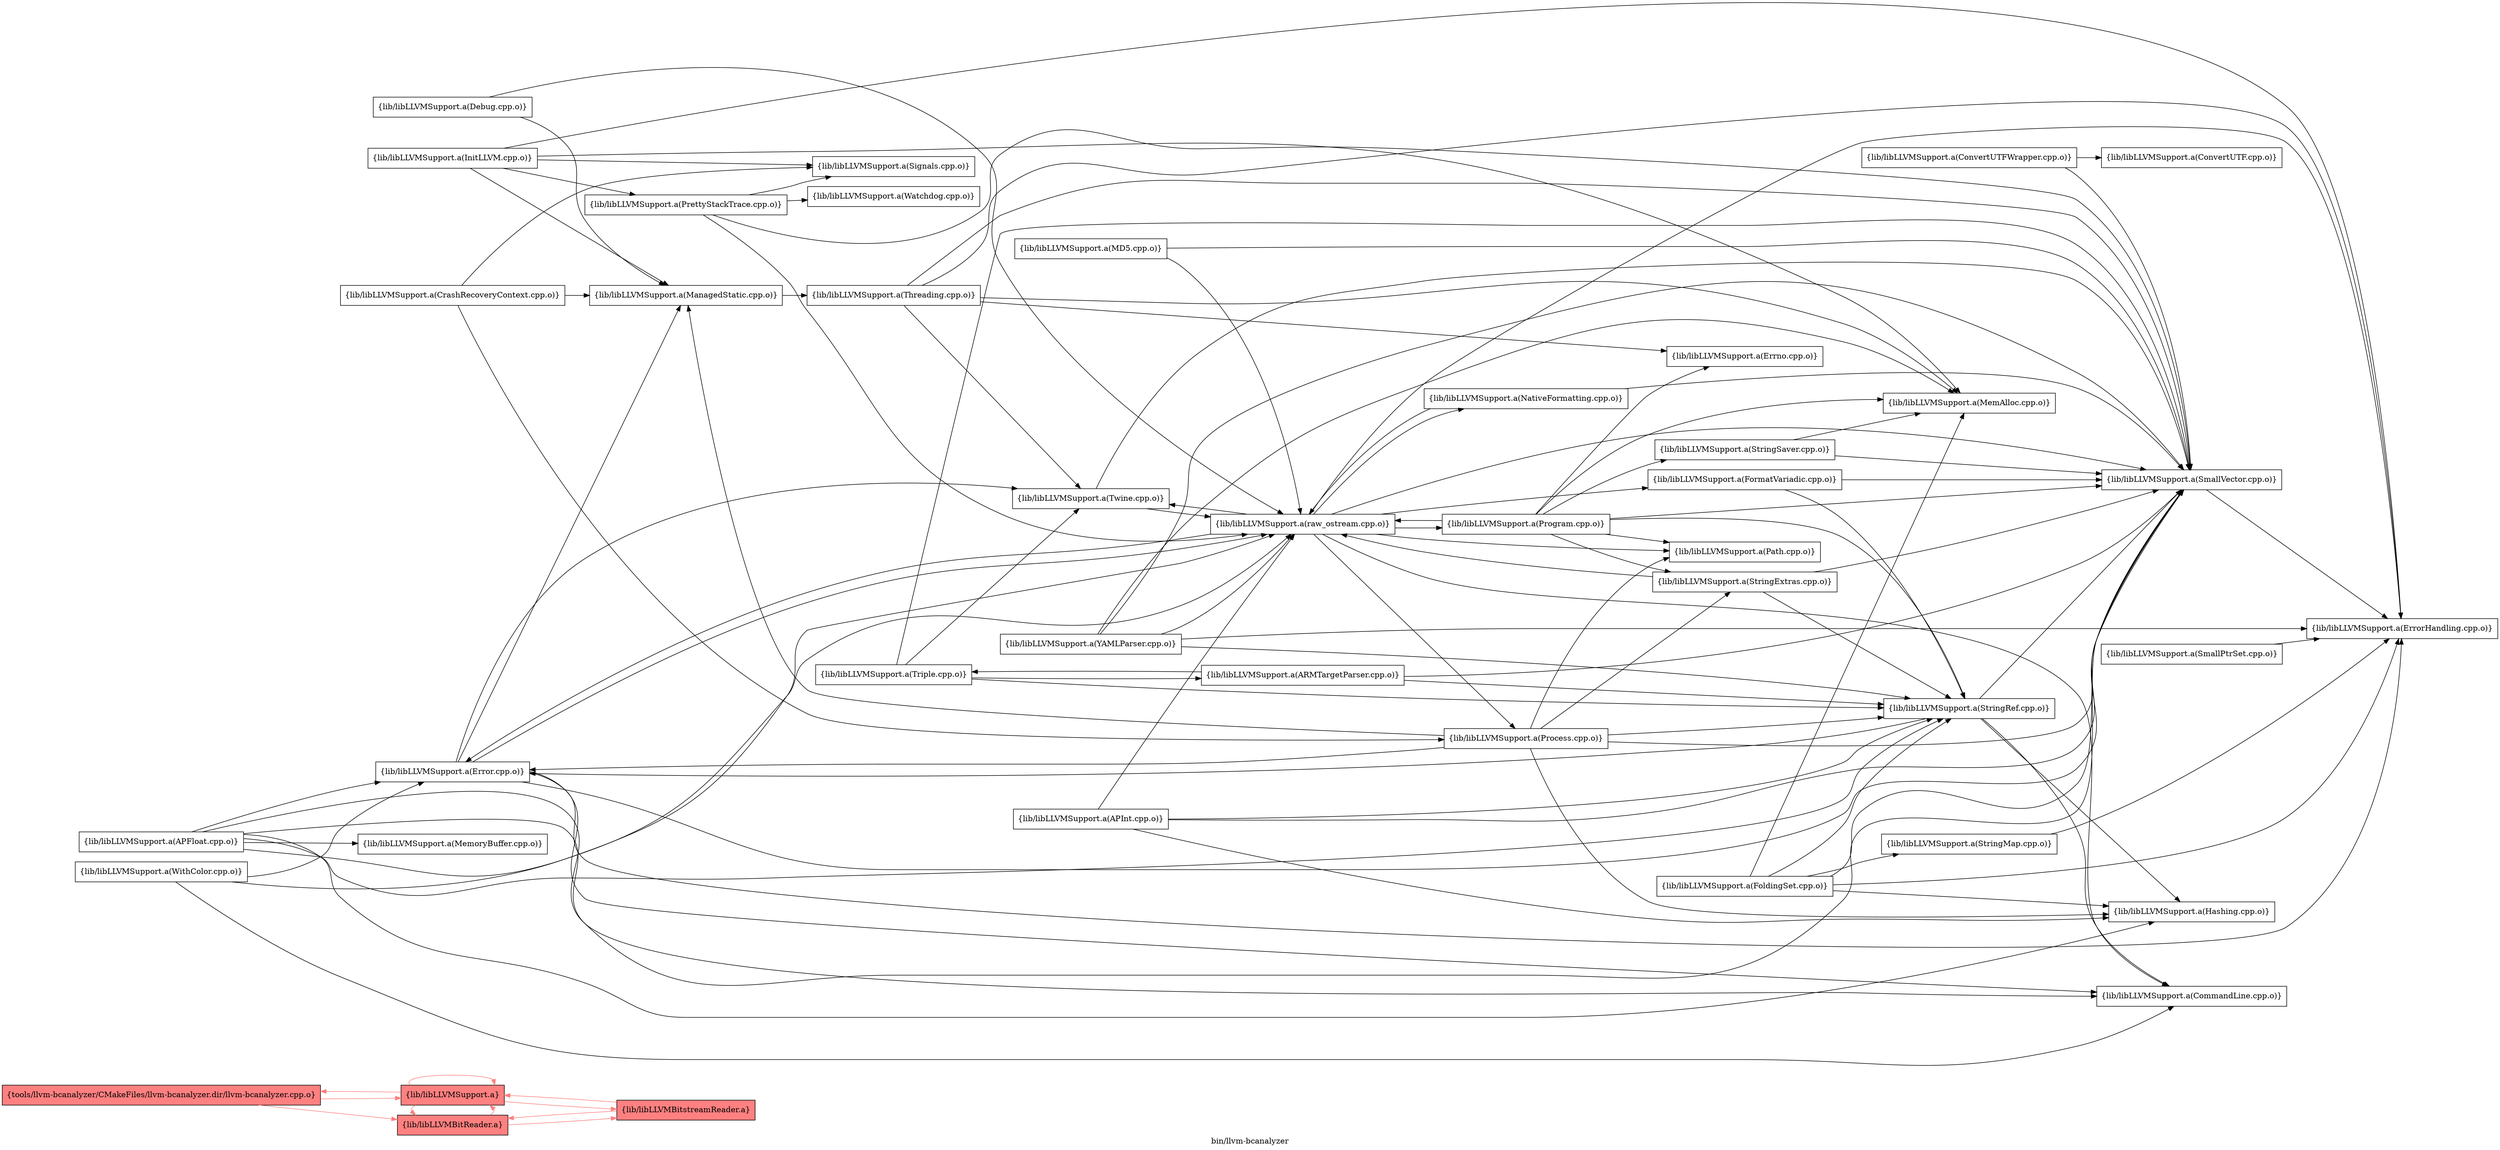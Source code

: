 digraph "bin/llvm-bcanalyzer" {
	label="bin/llvm-bcanalyzer";
	rankdir="LR"
	{ rank=same; Node0x563b8edfff48;  }
	{ rank=same; Node0x563b8edff7c8; Node0x563b8ee01668;  }

	Node0x563b8edfff48 [shape=record,shape=box,style=filled,fillcolor="1.000000 0.5 1",group=1,label="{tools/llvm-bcanalyzer/CMakeFiles/llvm-bcanalyzer.dir/llvm-bcanalyzer.cpp.o}"];
	Node0x563b8edfff48 -> Node0x563b8edff7c8[color="1.000000 0.5 1"];
	Node0x563b8edfff48 -> Node0x563b8ee01668[color="1.000000 0.5 1"];
	Node0x563b8edff7c8 [shape=record,shape=box,style=filled,fillcolor="1.000000 0.5 1",group=1,label="{lib/libLLVMBitReader.a}"];
	Node0x563b8edff7c8 -> Node0x563b8ee01118[color="1.000000 0.5 1"];
	Node0x563b8edff7c8 -> Node0x563b8ee01668[color="1.000000 0.5 1"];
	Node0x563b8ee01668 [shape=record,shape=box,style=filled,fillcolor="1.000000 0.5 1",group=1,label="{lib/libLLVMSupport.a}"];
	Node0x563b8ee01668 -> Node0x563b8edfff48[color="1.000000 0.5 1"];
	Node0x563b8ee01668 -> Node0x563b8edff7c8[color="1.000000 0.5 1"];
	Node0x563b8ee01668 -> Node0x563b8ee01668[color="1.000000 0.5 1"];
	Node0x563b8ee01668 -> Node0x563b8ee01118[color="1.000000 0.5 1"];
	Node0x563b8ee01118 [shape=record,shape=box,style=filled,fillcolor="1.000000 0.5 1",group=1,label="{lib/libLLVMBitstreamReader.a}"];
	Node0x563b8ee01118 -> Node0x563b8edff7c8[color="1.000000 0.5 1"];
	Node0x563b8ee01118 -> Node0x563b8ee01668[color="1.000000 0.5 1"];
	Node0x563b8ee012a8 [shape=record,shape=box,group=0,label="{lib/libLLVMSupport.a(ConvertUTFWrapper.cpp.o)}"];
	Node0x563b8ee012a8 -> Node0x563b8ee01168;
	Node0x563b8ee012a8 -> Node0x563b8ee00308;
	Node0x563b8ee01168 [shape=record,shape=box,group=0,label="{lib/libLLVMSupport.a(ConvertUTF.cpp.o)}"];
	Node0x563b8ee00308 [shape=record,shape=box,group=0,label="{lib/libLLVMSupport.a(SmallVector.cpp.o)}"];
	Node0x563b8ee00308 -> Node0x563b8ee00218;
	Node0x563b8edfeff8 [shape=record,shape=box,group=0,label="{lib/libLLVMSupport.a(Error.cpp.o)}"];
	Node0x563b8edfeff8 -> Node0x563b8edff728;
	Node0x563b8edfeff8 -> Node0x563b8ee00218;
	Node0x563b8edfeff8 -> Node0x563b8ee016b8;
	Node0x563b8edfeff8 -> Node0x563b8ee00a38;
	Node0x563b8edfeff8 -> Node0x563b8ee00308;
	Node0x563b8edfeff8 -> Node0x563b8edffea8;
	Node0x563b8edff728 [shape=record,shape=box,group=0,label="{lib/libLLVMSupport.a(CommandLine.cpp.o)}"];
	Node0x563b8ee00218 [shape=record,shape=box,group=0,label="{lib/libLLVMSupport.a(ErrorHandling.cpp.o)}"];
	Node0x563b8ee016b8 [shape=record,shape=box,group=0,label="{lib/libLLVMSupport.a(ManagedStatic.cpp.o)}"];
	Node0x563b8ee016b8 -> Node0x563b8ee01208;
	Node0x563b8ee00a38 [shape=record,shape=box,group=0,label="{lib/libLLVMSupport.a(raw_ostream.cpp.o)}"];
	Node0x563b8ee00a38 -> Node0x563b8edff728;
	Node0x563b8ee00a38 -> Node0x563b8edfeff8;
	Node0x563b8ee00a38 -> Node0x563b8ee00218;
	Node0x563b8ee00a38 -> Node0x563b8ee00268;
	Node0x563b8ee00a38 -> Node0x563b8edffa48;
	Node0x563b8ee00a38 -> Node0x563b8ee01488;
	Node0x563b8ee00a38 -> Node0x563b8ee00308;
	Node0x563b8ee00a38 -> Node0x563b8edffea8;
	Node0x563b8ee00a38 -> Node0x563b8ee00678;
	Node0x563b8ee00a38 -> Node0x563b8edff4a8;
	Node0x563b8edffea8 [shape=record,shape=box,group=0,label="{lib/libLLVMSupport.a(Twine.cpp.o)}"];
	Node0x563b8edffea8 -> Node0x563b8ee00a38;
	Node0x563b8edffea8 -> Node0x563b8ee00308;
	Node0x563b8ee00a88 [shape=record,shape=box,group=0,label="{lib/libLLVMSupport.a(Debug.cpp.o)}"];
	Node0x563b8ee00a88 -> Node0x563b8ee016b8;
	Node0x563b8ee00a88 -> Node0x563b8ee00a38;
	Node0x563b8ee004e8 [shape=record,shape=box,group=0,label="{lib/libLLVMSupport.a(InitLLVM.cpp.o)}"];
	Node0x563b8ee004e8 -> Node0x563b8ee00218;
	Node0x563b8ee004e8 -> Node0x563b8ee016b8;
	Node0x563b8ee004e8 -> Node0x563b8edff5e8;
	Node0x563b8ee004e8 -> Node0x563b8edffb38;
	Node0x563b8ee004e8 -> Node0x563b8ee00d58;
	Node0x563b8edff5e8 [shape=record,shape=box,group=0,label="{lib/libLLVMSupport.a(MemAlloc.cpp.o)}"];
	Node0x563b8edffb38 [shape=record,shape=box,group=0,label="{lib/libLLVMSupport.a(PrettyStackTrace.cpp.o)}"];
	Node0x563b8edffb38 -> Node0x563b8ee00a38;
	Node0x563b8edffb38 -> Node0x563b8ee00308;
	Node0x563b8edffb38 -> Node0x563b8ee00d58;
	Node0x563b8edffb38 -> Node0x563b8edff818;
	Node0x563b8ee00d58 [shape=record,shape=box,group=0,label="{lib/libLLVMSupport.a(Signals.cpp.o)}"];
	Node0x563b8ee01208 [shape=record,shape=box,group=0,label="{lib/libLLVMSupport.a(Threading.cpp.o)}"];
	Node0x563b8ee01208 -> Node0x563b8ee00218;
	Node0x563b8ee01208 -> Node0x563b8edff5e8;
	Node0x563b8ee01208 -> Node0x563b8ee00308;
	Node0x563b8ee01208 -> Node0x563b8edffea8;
	Node0x563b8ee01208 -> Node0x563b8edff9f8;
	Node0x563b8edff818 [shape=record,shape=box,group=0,label="{lib/libLLVMSupport.a(Watchdog.cpp.o)}"];
	Node0x563b8ee01578 [shape=record,shape=box,group=0,label="{lib/libLLVMSupport.a(SmallPtrSet.cpp.o)}"];
	Node0x563b8ee01578 -> Node0x563b8ee00218;
	Node0x563b8edff688 [shape=record,shape=box,group=0,label="{lib/libLLVMSupport.a(StringMap.cpp.o)}"];
	Node0x563b8edff688 -> Node0x563b8ee00218;
	Node0x563b8ee010c8 [shape=record,shape=box,group=0,label="{lib/libLLVMSupport.a(StringSaver.cpp.o)}"];
	Node0x563b8ee010c8 -> Node0x563b8edff5e8;
	Node0x563b8ee010c8 -> Node0x563b8ee00308;
	Node0x563b8ee00448 [shape=record,shape=box,group=0,label="{lib/libLLVMSupport.a(StringRef.cpp.o)}"];
	Node0x563b8ee00448 -> Node0x563b8edff728;
	Node0x563b8ee00448 -> Node0x563b8edfeff8;
	Node0x563b8ee00448 -> Node0x563b8ee00308;
	Node0x563b8ee00448 -> Node0x563b8ee01078;
	Node0x563b8ee01078 [shape=record,shape=box,group=0,label="{lib/libLLVMSupport.a(Hashing.cpp.o)}"];
	Node0x563b8ee00da8 [shape=record,shape=box,group=0,label="{lib/libLLVMSupport.a(APFloat.cpp.o)}"];
	Node0x563b8ee00da8 -> Node0x563b8edff728;
	Node0x563b8ee00da8 -> Node0x563b8edfeff8;
	Node0x563b8ee00da8 -> Node0x563b8edff318;
	Node0x563b8ee00da8 -> Node0x563b8ee00a38;
	Node0x563b8ee00da8 -> Node0x563b8ee00308;
	Node0x563b8ee00da8 -> Node0x563b8ee00448;
	Node0x563b8ee00da8 -> Node0x563b8ee01078;
	Node0x563b8edff318 [shape=record,shape=box,group=0,label="{lib/libLLVMSupport.a(MemoryBuffer.cpp.o)}"];
	Node0x563b8ee00038 [shape=record,shape=box,group=0,label="{lib/libLLVMSupport.a(APInt.cpp.o)}"];
	Node0x563b8ee00038 -> Node0x563b8ee00a38;
	Node0x563b8ee00038 -> Node0x563b8ee00308;
	Node0x563b8ee00038 -> Node0x563b8ee00448;
	Node0x563b8ee00038 -> Node0x563b8ee01078;
	Node0x563b8edff458 [shape=record,shape=box,group=0,label="{lib/libLLVMSupport.a(FoldingSet.cpp.o)}"];
	Node0x563b8edff458 -> Node0x563b8ee00218;
	Node0x563b8edff458 -> Node0x563b8edff5e8;
	Node0x563b8edff458 -> Node0x563b8ee00308;
	Node0x563b8edff458 -> Node0x563b8edff688;
	Node0x563b8edff458 -> Node0x563b8ee00448;
	Node0x563b8edff458 -> Node0x563b8ee01078;
	Node0x563b8ee017a8 [shape=record,shape=box,group=0,label="{lib/libLLVMSupport.a(Triple.cpp.o)}"];
	Node0x563b8ee017a8 -> Node0x563b8ee00308;
	Node0x563b8ee017a8 -> Node0x563b8ee00448;
	Node0x563b8ee017a8 -> Node0x563b8ee00628;
	Node0x563b8ee017a8 -> Node0x563b8edffea8;
	Node0x563b8ee00628 [shape=record,shape=box,group=0,label="{lib/libLLVMSupport.a(ARMTargetParser.cpp.o)}"];
	Node0x563b8ee00628 -> Node0x563b8ee00308;
	Node0x563b8ee00628 -> Node0x563b8ee00448;
	Node0x563b8ee00628 -> Node0x563b8ee017a8;
	Node0x563b8edff638 [shape=record,shape=box,group=0,label="{lib/libLLVMSupport.a(WithColor.cpp.o)}"];
	Node0x563b8edff638 -> Node0x563b8edff728;
	Node0x563b8edff638 -> Node0x563b8edfeff8;
	Node0x563b8edff638 -> Node0x563b8ee00a38;
	Node0x563b8ee01758 [shape=record,shape=box,group=0,label="{lib/libLLVMSupport.a(YAMLParser.cpp.o)}"];
	Node0x563b8ee01758 -> Node0x563b8ee00218;
	Node0x563b8ee01758 -> Node0x563b8edff5e8;
	Node0x563b8ee01758 -> Node0x563b8ee00a38;
	Node0x563b8ee01758 -> Node0x563b8ee00308;
	Node0x563b8ee01758 -> Node0x563b8ee00448;
	Node0x563b8ee00268 [shape=record,shape=box,group=0,label="{lib/libLLVMSupport.a(NativeFormatting.cpp.o)}"];
	Node0x563b8ee00268 -> Node0x563b8ee00a38;
	Node0x563b8ee00268 -> Node0x563b8ee00308;
	Node0x563b8edffa48 [shape=record,shape=box,group=0,label="{lib/libLLVMSupport.a(FormatVariadic.cpp.o)}"];
	Node0x563b8edffa48 -> Node0x563b8ee00308;
	Node0x563b8edffa48 -> Node0x563b8ee00448;
	Node0x563b8ee01488 [shape=record,shape=box,group=0,label="{lib/libLLVMSupport.a(Path.cpp.o)}"];
	Node0x563b8ee00678 [shape=record,shape=box,group=0,label="{lib/libLLVMSupport.a(Process.cpp.o)}"];
	Node0x563b8ee00678 -> Node0x563b8edfeff8;
	Node0x563b8ee00678 -> Node0x563b8ee016b8;
	Node0x563b8ee00678 -> Node0x563b8ee01488;
	Node0x563b8ee00678 -> Node0x563b8ee00308;
	Node0x563b8ee00678 -> Node0x563b8ee00448;
	Node0x563b8ee00678 -> Node0x563b8ee01078;
	Node0x563b8ee00678 -> Node0x563b8edff778;
	Node0x563b8edff4a8 [shape=record,shape=box,group=0,label="{lib/libLLVMSupport.a(Program.cpp.o)}"];
	Node0x563b8edff4a8 -> Node0x563b8edff5e8;
	Node0x563b8edff4a8 -> Node0x563b8ee00a38;
	Node0x563b8edff4a8 -> Node0x563b8ee01488;
	Node0x563b8edff4a8 -> Node0x563b8ee00308;
	Node0x563b8edff4a8 -> Node0x563b8ee010c8;
	Node0x563b8edff4a8 -> Node0x563b8ee00448;
	Node0x563b8edff4a8 -> Node0x563b8edff778;
	Node0x563b8edff4a8 -> Node0x563b8edff9f8;
	Node0x563b8ee00d08 [shape=record,shape=box,group=0,label="{lib/libLLVMSupport.a(MD5.cpp.o)}"];
	Node0x563b8ee00d08 -> Node0x563b8ee00a38;
	Node0x563b8ee00d08 -> Node0x563b8ee00308;
	Node0x563b8edff778 [shape=record,shape=box,group=0,label="{lib/libLLVMSupport.a(StringExtras.cpp.o)}"];
	Node0x563b8edff778 -> Node0x563b8ee00a38;
	Node0x563b8edff778 -> Node0x563b8ee00308;
	Node0x563b8edff778 -> Node0x563b8ee00448;
	Node0x563b8edff098 [shape=record,shape=box,group=0,label="{lib/libLLVMSupport.a(CrashRecoveryContext.cpp.o)}"];
	Node0x563b8edff098 -> Node0x563b8ee016b8;
	Node0x563b8edff098 -> Node0x563b8ee00678;
	Node0x563b8edff098 -> Node0x563b8ee00d58;
	Node0x563b8edff9f8 [shape=record,shape=box,group=0,label="{lib/libLLVMSupport.a(Errno.cpp.o)}"];
}
